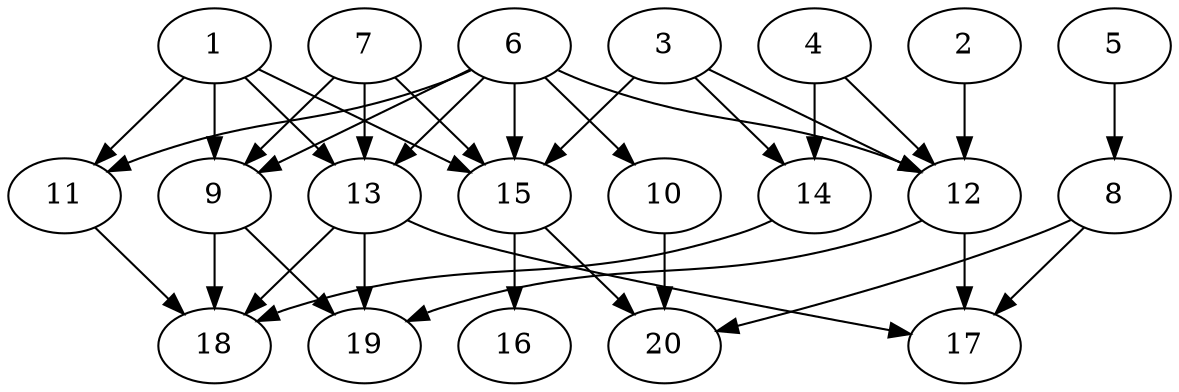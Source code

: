 // DAG automatically generated by daggen at Thu Oct  3 13:58:43 2019
// ./daggen --dot -n 20 --ccr 0.4 --fat 0.7 --regular 0.9 --density 0.6 --mindata 5242880 --maxdata 52428800 
digraph G {
  1 [size="113879040", alpha="0.10", expect_size="45551616"] 
  1 -> 9 [size ="45551616"]
  1 -> 11 [size ="45551616"]
  1 -> 13 [size ="45551616"]
  1 -> 15 [size ="45551616"]
  2 [size="108805120", alpha="0.14", expect_size="43522048"] 
  2 -> 12 [size ="43522048"]
  3 [size="95516160", alpha="0.16", expect_size="38206464"] 
  3 -> 12 [size ="38206464"]
  3 -> 14 [size ="38206464"]
  3 -> 15 [size ="38206464"]
  4 [size="111508480", alpha="0.19", expect_size="44603392"] 
  4 -> 12 [size ="44603392"]
  4 -> 14 [size ="44603392"]
  5 [size="127974400", alpha="0.19", expect_size="51189760"] 
  5 -> 8 [size ="51189760"]
  6 [size="63280640", alpha="0.12", expect_size="25312256"] 
  6 -> 9 [size ="25312256"]
  6 -> 10 [size ="25312256"]
  6 -> 11 [size ="25312256"]
  6 -> 12 [size ="25312256"]
  6 -> 13 [size ="25312256"]
  6 -> 15 [size ="25312256"]
  7 [size="80458240", alpha="0.07", expect_size="32183296"] 
  7 -> 9 [size ="32183296"]
  7 -> 13 [size ="32183296"]
  7 -> 15 [size ="32183296"]
  8 [size="71482880", alpha="0.02", expect_size="28593152"] 
  8 -> 17 [size ="28593152"]
  8 -> 20 [size ="28593152"]
  9 [size="100756480", alpha="0.01", expect_size="40302592"] 
  9 -> 18 [size ="40302592"]
  9 -> 19 [size ="40302592"]
  10 [size="101424640", alpha="0.12", expect_size="40569856"] 
  10 -> 20 [size ="40569856"]
  11 [size="28887040", alpha="0.00", expect_size="11554816"] 
  11 -> 18 [size ="11554816"]
  12 [size="87301120", alpha="0.01", expect_size="34920448"] 
  12 -> 17 [size ="34920448"]
  12 -> 19 [size ="34920448"]
  13 [size="49994240", alpha="0.02", expect_size="19997696"] 
  13 -> 17 [size ="19997696"]
  13 -> 18 [size ="19997696"]
  13 -> 19 [size ="19997696"]
  14 [size="24135680", alpha="0.16", expect_size="9654272"] 
  14 -> 18 [size ="9654272"]
  15 [size="16803840", alpha="0.05", expect_size="6721536"] 
  15 -> 16 [size ="6721536"]
  15 -> 20 [size ="6721536"]
  16 [size="129786880", alpha="0.18", expect_size="51914752"] 
  17 [size="84108800", alpha="0.07", expect_size="33643520"] 
  18 [size="122644480", alpha="0.14", expect_size="49057792"] 
  19 [size="15426560", alpha="0.08", expect_size="6170624"] 
  20 [size="21685760", alpha="0.06", expect_size="8674304"] 
}
